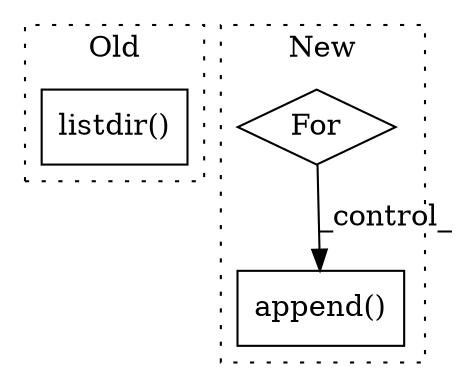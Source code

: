 digraph G {
subgraph cluster0 {
1 [label="listdir()" a="75" s="11770,11792" l="11,1" shape="box"];
label = "Old";
style="dotted";
}
subgraph cluster1 {
2 [label="append()" a="75" s="11816,11860" l="22,1" shape="box"];
3 [label="For" a="107" s="11742,11778" l="4,10" shape="diamond"];
label = "New";
style="dotted";
}
3 -> 2 [label="_control_"];
}
